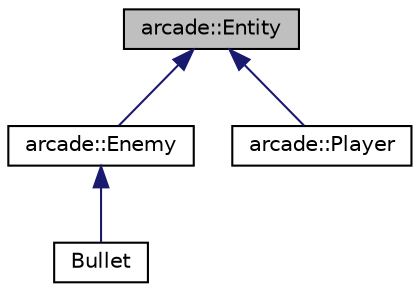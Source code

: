 digraph "arcade::Entity"
{
 // LATEX_PDF_SIZE
  edge [fontname="Helvetica",fontsize="10",labelfontname="Helvetica",labelfontsize="10"];
  node [fontname="Helvetica",fontsize="10",shape=record];
  Node1 [label="arcade::Entity",height=0.2,width=0.4,color="black", fillcolor="grey75", style="filled", fontcolor="black",tooltip=" "];
  Node1 -> Node2 [dir="back",color="midnightblue",fontsize="10",style="solid",fontname="Helvetica"];
  Node2 [label="arcade::Enemy",height=0.2,width=0.4,color="black", fillcolor="white", style="filled",URL="$classarcade_1_1_enemy.html",tooltip=" "];
  Node2 -> Node3 [dir="back",color="midnightblue",fontsize="10",style="solid",fontname="Helvetica"];
  Node3 [label="Bullet",height=0.2,width=0.4,color="black", fillcolor="white", style="filled",URL="$class_bullet.html",tooltip=" "];
  Node1 -> Node4 [dir="back",color="midnightblue",fontsize="10",style="solid",fontname="Helvetica"];
  Node4 [label="arcade::Player",height=0.2,width=0.4,color="black", fillcolor="white", style="filled",URL="$classarcade_1_1_player.html",tooltip=" "];
}
